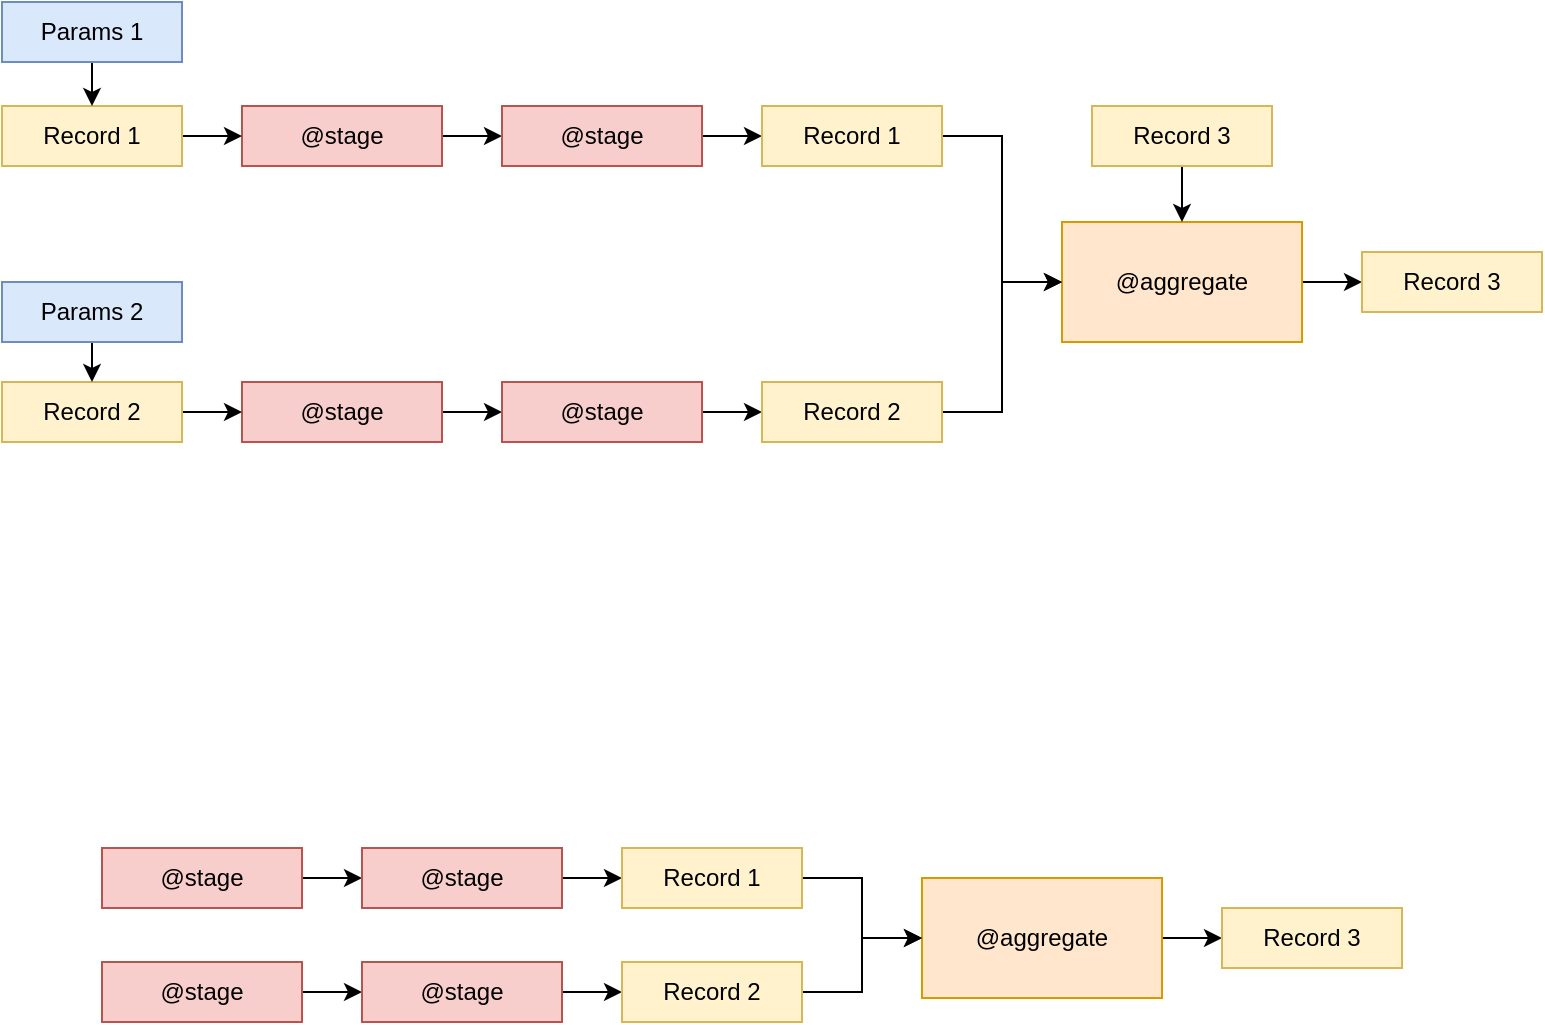 <mxfile version="19.0.2" type="device"><diagram id="Wf8hos1ye-cZ9KZ4F4ta" name="Page-1"><mxGraphModel dx="1422" dy="989" grid="1" gridSize="10" guides="1" tooltips="1" connect="1" arrows="1" fold="1" page="1" pageScale="1" pageWidth="850" pageHeight="1100" math="0" shadow="0"><root><mxCell id="0"/><mxCell id="1" parent="0"/><mxCell id="-RhlvBOafjgGIcSUfokM-11" style="edgeStyle=orthogonalEdgeStyle;rounded=0;orthogonalLoop=1;jettySize=auto;html=1;exitX=1;exitY=0.5;exitDx=0;exitDy=0;" parent="1" source="-RhlvBOafjgGIcSUfokM-1" target="-RhlvBOafjgGIcSUfokM-2" edge="1"><mxGeometry relative="1" as="geometry"/></mxCell><mxCell id="-RhlvBOafjgGIcSUfokM-1" value="@stage" style="rounded=0;whiteSpace=wrap;html=1;fillColor=#f8cecc;strokeColor=#b85450;" parent="1" vertex="1"><mxGeometry x="160" y="352" width="100" height="30" as="geometry"/></mxCell><mxCell id="-RhlvBOafjgGIcSUfokM-18" style="edgeStyle=orthogonalEdgeStyle;rounded=0;orthogonalLoop=1;jettySize=auto;html=1;exitX=1;exitY=0.5;exitDx=0;exitDy=0;entryX=0;entryY=0.5;entryDx=0;entryDy=0;" parent="1" source="-RhlvBOafjgGIcSUfokM-2" target="-RhlvBOafjgGIcSUfokM-16" edge="1"><mxGeometry relative="1" as="geometry"/></mxCell><mxCell id="-RhlvBOafjgGIcSUfokM-2" value="@stage" style="rounded=0;whiteSpace=wrap;html=1;fillColor=#f8cecc;strokeColor=#b85450;" parent="1" vertex="1"><mxGeometry x="290" y="352" width="100" height="30" as="geometry"/></mxCell><mxCell id="-RhlvBOafjgGIcSUfokM-15" style="edgeStyle=orthogonalEdgeStyle;rounded=0;orthogonalLoop=1;jettySize=auto;html=1;exitX=1;exitY=0.5;exitDx=0;exitDy=0;entryX=0;entryY=0.5;entryDx=0;entryDy=0;" parent="1" source="-RhlvBOafjgGIcSUfokM-3" target="-RhlvBOafjgGIcSUfokM-4" edge="1"><mxGeometry relative="1" as="geometry"/></mxCell><mxCell id="-RhlvBOafjgGIcSUfokM-3" value="@stage" style="rounded=0;whiteSpace=wrap;html=1;fillColor=#f8cecc;strokeColor=#b85450;" parent="1" vertex="1"><mxGeometry x="160" y="490" width="100" height="30" as="geometry"/></mxCell><mxCell id="-RhlvBOafjgGIcSUfokM-19" style="edgeStyle=orthogonalEdgeStyle;rounded=0;orthogonalLoop=1;jettySize=auto;html=1;exitX=1;exitY=0.5;exitDx=0;exitDy=0;entryX=0;entryY=0.5;entryDx=0;entryDy=0;" parent="1" source="-RhlvBOafjgGIcSUfokM-4" target="-RhlvBOafjgGIcSUfokM-17" edge="1"><mxGeometry relative="1" as="geometry"/></mxCell><mxCell id="-RhlvBOafjgGIcSUfokM-4" value="@stage" style="rounded=0;whiteSpace=wrap;html=1;fillColor=#f8cecc;strokeColor=#b85450;" parent="1" vertex="1"><mxGeometry x="290" y="490" width="100" height="30" as="geometry"/></mxCell><mxCell id="-RhlvBOafjgGIcSUfokM-25" style="edgeStyle=orthogonalEdgeStyle;rounded=0;orthogonalLoop=1;jettySize=auto;html=1;exitX=1;exitY=0.5;exitDx=0;exitDy=0;entryX=0;entryY=0.5;entryDx=0;entryDy=0;" parent="1" source="-RhlvBOafjgGIcSUfokM-5" target="-RhlvBOafjgGIcSUfokM-24" edge="1"><mxGeometry relative="1" as="geometry"/></mxCell><mxCell id="-RhlvBOafjgGIcSUfokM-5" value="@aggregate" style="rounded=0;whiteSpace=wrap;html=1;fillColor=#ffe6cc;strokeColor=#d79b00;" parent="1" vertex="1"><mxGeometry x="570" y="410" width="120" height="60" as="geometry"/></mxCell><mxCell id="-RhlvBOafjgGIcSUfokM-10" style="edgeStyle=orthogonalEdgeStyle;rounded=0;orthogonalLoop=1;jettySize=auto;html=1;exitX=1;exitY=0.5;exitDx=0;exitDy=0;entryX=0;entryY=0.5;entryDx=0;entryDy=0;" parent="1" source="-RhlvBOafjgGIcSUfokM-6" target="-RhlvBOafjgGIcSUfokM-1" edge="1"><mxGeometry relative="1" as="geometry"/></mxCell><mxCell id="-RhlvBOafjgGIcSUfokM-6" value="Record 1" style="rounded=0;whiteSpace=wrap;html=1;fillColor=#fff2cc;strokeColor=#d6b656;" parent="1" vertex="1"><mxGeometry x="40" y="352" width="90" height="30" as="geometry"/></mxCell><mxCell id="-RhlvBOafjgGIcSUfokM-14" style="edgeStyle=orthogonalEdgeStyle;rounded=0;orthogonalLoop=1;jettySize=auto;html=1;exitX=1;exitY=0.5;exitDx=0;exitDy=0;entryX=0;entryY=0.5;entryDx=0;entryDy=0;" parent="1" source="-RhlvBOafjgGIcSUfokM-7" target="-RhlvBOafjgGIcSUfokM-3" edge="1"><mxGeometry relative="1" as="geometry"/></mxCell><mxCell id="-RhlvBOafjgGIcSUfokM-7" value="Record 2" style="rounded=0;whiteSpace=wrap;html=1;fillColor=#fff2cc;strokeColor=#d6b656;" parent="1" vertex="1"><mxGeometry x="40" y="490" width="90" height="30" as="geometry"/></mxCell><mxCell id="-RhlvBOafjgGIcSUfokM-12" style="edgeStyle=orthogonalEdgeStyle;rounded=0;orthogonalLoop=1;jettySize=auto;html=1;exitX=0.5;exitY=1;exitDx=0;exitDy=0;" parent="1" source="-RhlvBOafjgGIcSUfokM-8" target="-RhlvBOafjgGIcSUfokM-6" edge="1"><mxGeometry relative="1" as="geometry"/></mxCell><mxCell id="-RhlvBOafjgGIcSUfokM-8" value="Params 1" style="rounded=0;whiteSpace=wrap;html=1;fillColor=#dae8fc;strokeColor=#6c8ebf;" parent="1" vertex="1"><mxGeometry x="40" y="300" width="90" height="30" as="geometry"/></mxCell><mxCell id="-RhlvBOafjgGIcSUfokM-13" style="edgeStyle=orthogonalEdgeStyle;rounded=0;orthogonalLoop=1;jettySize=auto;html=1;exitX=0.5;exitY=1;exitDx=0;exitDy=0;entryX=0.5;entryY=0;entryDx=0;entryDy=0;" parent="1" source="-RhlvBOafjgGIcSUfokM-9" target="-RhlvBOafjgGIcSUfokM-7" edge="1"><mxGeometry relative="1" as="geometry"/></mxCell><mxCell id="-RhlvBOafjgGIcSUfokM-9" value="Params 2" style="rounded=0;whiteSpace=wrap;html=1;fillColor=#dae8fc;strokeColor=#6c8ebf;" parent="1" vertex="1"><mxGeometry x="40" y="440" width="90" height="30" as="geometry"/></mxCell><mxCell id="-RhlvBOafjgGIcSUfokM-20" style="edgeStyle=orthogonalEdgeStyle;rounded=0;orthogonalLoop=1;jettySize=auto;html=1;exitX=1;exitY=0.5;exitDx=0;exitDy=0;entryX=0;entryY=0.5;entryDx=0;entryDy=0;" parent="1" source="-RhlvBOafjgGIcSUfokM-16" target="-RhlvBOafjgGIcSUfokM-5" edge="1"><mxGeometry relative="1" as="geometry"/></mxCell><mxCell id="-RhlvBOafjgGIcSUfokM-16" value="Record 1" style="rounded=0;whiteSpace=wrap;html=1;fillColor=#fff2cc;strokeColor=#d6b656;" parent="1" vertex="1"><mxGeometry x="420" y="352" width="90" height="30" as="geometry"/></mxCell><mxCell id="-RhlvBOafjgGIcSUfokM-21" style="edgeStyle=orthogonalEdgeStyle;rounded=0;orthogonalLoop=1;jettySize=auto;html=1;exitX=1;exitY=0.5;exitDx=0;exitDy=0;entryX=0;entryY=0.5;entryDx=0;entryDy=0;" parent="1" source="-RhlvBOafjgGIcSUfokM-17" target="-RhlvBOafjgGIcSUfokM-5" edge="1"><mxGeometry relative="1" as="geometry"/></mxCell><mxCell id="-RhlvBOafjgGIcSUfokM-17" value="Record 2" style="rounded=0;whiteSpace=wrap;html=1;fillColor=#fff2cc;strokeColor=#d6b656;" parent="1" vertex="1"><mxGeometry x="420" y="490" width="90" height="30" as="geometry"/></mxCell><mxCell id="-RhlvBOafjgGIcSUfokM-23" style="edgeStyle=orthogonalEdgeStyle;rounded=0;orthogonalLoop=1;jettySize=auto;html=1;exitX=0.5;exitY=1;exitDx=0;exitDy=0;entryX=0.5;entryY=0;entryDx=0;entryDy=0;" parent="1" source="-RhlvBOafjgGIcSUfokM-22" target="-RhlvBOafjgGIcSUfokM-5" edge="1"><mxGeometry relative="1" as="geometry"/></mxCell><mxCell id="-RhlvBOafjgGIcSUfokM-22" value="Record 3" style="rounded=0;whiteSpace=wrap;html=1;fillColor=#fff2cc;strokeColor=#d6b656;" parent="1" vertex="1"><mxGeometry x="585" y="352" width="90" height="30" as="geometry"/></mxCell><mxCell id="-RhlvBOafjgGIcSUfokM-24" value="Record 3" style="rounded=0;whiteSpace=wrap;html=1;fillColor=#fff2cc;strokeColor=#d6b656;" parent="1" vertex="1"><mxGeometry x="720" y="425" width="90" height="30" as="geometry"/></mxCell><mxCell id="-RhlvBOafjgGIcSUfokM-26" style="edgeStyle=orthogonalEdgeStyle;rounded=0;orthogonalLoop=1;jettySize=auto;html=1;exitX=1;exitY=0.5;exitDx=0;exitDy=0;" parent="1" source="-RhlvBOafjgGIcSUfokM-27" target="-RhlvBOafjgGIcSUfokM-29" edge="1"><mxGeometry relative="1" as="geometry"/></mxCell><mxCell id="-RhlvBOafjgGIcSUfokM-27" value="@stage" style="rounded=0;whiteSpace=wrap;html=1;fillColor=#f8cecc;strokeColor=#b85450;fontStyle=0" parent="1" vertex="1"><mxGeometry x="90" y="723" width="100" height="30" as="geometry"/></mxCell><mxCell id="-RhlvBOafjgGIcSUfokM-28" style="edgeStyle=orthogonalEdgeStyle;rounded=0;orthogonalLoop=1;jettySize=auto;html=1;exitX=1;exitY=0.5;exitDx=0;exitDy=0;entryX=0;entryY=0.5;entryDx=0;entryDy=0;" parent="1" source="-RhlvBOafjgGIcSUfokM-29" target="-RhlvBOafjgGIcSUfokM-45" edge="1"><mxGeometry relative="1" as="geometry"/></mxCell><mxCell id="-RhlvBOafjgGIcSUfokM-29" value="@stage" style="rounded=0;whiteSpace=wrap;html=1;fillColor=#f8cecc;strokeColor=#b85450;fontStyle=0" parent="1" vertex="1"><mxGeometry x="220" y="723" width="100" height="30" as="geometry"/></mxCell><mxCell id="-RhlvBOafjgGIcSUfokM-30" style="edgeStyle=orthogonalEdgeStyle;rounded=0;orthogonalLoop=1;jettySize=auto;html=1;exitX=1;exitY=0.5;exitDx=0;exitDy=0;entryX=0;entryY=0.5;entryDx=0;entryDy=0;" parent="1" source="-RhlvBOafjgGIcSUfokM-31" target="-RhlvBOafjgGIcSUfokM-33" edge="1"><mxGeometry relative="1" as="geometry"/></mxCell><mxCell id="-RhlvBOafjgGIcSUfokM-31" value="@stage" style="rounded=0;whiteSpace=wrap;html=1;fillColor=#f8cecc;strokeColor=#b85450;fontStyle=0" parent="1" vertex="1"><mxGeometry x="90" y="780" width="100" height="30" as="geometry"/></mxCell><mxCell id="-RhlvBOafjgGIcSUfokM-32" style="edgeStyle=orthogonalEdgeStyle;rounded=0;orthogonalLoop=1;jettySize=auto;html=1;exitX=1;exitY=0.5;exitDx=0;exitDy=0;entryX=0;entryY=0.5;entryDx=0;entryDy=0;" parent="1" source="-RhlvBOafjgGIcSUfokM-33" target="-RhlvBOafjgGIcSUfokM-47" edge="1"><mxGeometry relative="1" as="geometry"/></mxCell><mxCell id="-RhlvBOafjgGIcSUfokM-33" value="@stage" style="rounded=0;whiteSpace=wrap;html=1;fillColor=#f8cecc;strokeColor=#b85450;fontStyle=0" parent="1" vertex="1"><mxGeometry x="220" y="780" width="100" height="30" as="geometry"/></mxCell><mxCell id="-RhlvBOafjgGIcSUfokM-34" style="edgeStyle=orthogonalEdgeStyle;rounded=0;orthogonalLoop=1;jettySize=auto;html=1;exitX=1;exitY=0.5;exitDx=0;exitDy=0;entryX=0;entryY=0.5;entryDx=0;entryDy=0;" parent="1" source="-RhlvBOafjgGIcSUfokM-35" target="-RhlvBOafjgGIcSUfokM-50" edge="1"><mxGeometry relative="1" as="geometry"/></mxCell><mxCell id="-RhlvBOafjgGIcSUfokM-35" value="@aggregate" style="rounded=0;whiteSpace=wrap;html=1;fillColor=#ffe6cc;strokeColor=#d79b00;fontStyle=0" parent="1" vertex="1"><mxGeometry x="500" y="738" width="120" height="60" as="geometry"/></mxCell><mxCell id="-RhlvBOafjgGIcSUfokM-44" style="edgeStyle=orthogonalEdgeStyle;rounded=0;orthogonalLoop=1;jettySize=auto;html=1;exitX=1;exitY=0.5;exitDx=0;exitDy=0;entryX=0;entryY=0.5;entryDx=0;entryDy=0;" parent="1" source="-RhlvBOafjgGIcSUfokM-45" target="-RhlvBOafjgGIcSUfokM-35" edge="1"><mxGeometry relative="1" as="geometry"/></mxCell><mxCell id="-RhlvBOafjgGIcSUfokM-45" value="Record 1" style="rounded=0;whiteSpace=wrap;html=1;fillColor=#fff2cc;strokeColor=#d6b656;" parent="1" vertex="1"><mxGeometry x="350" y="723" width="90" height="30" as="geometry"/></mxCell><mxCell id="-RhlvBOafjgGIcSUfokM-46" style="edgeStyle=orthogonalEdgeStyle;rounded=0;orthogonalLoop=1;jettySize=auto;html=1;exitX=1;exitY=0.5;exitDx=0;exitDy=0;entryX=0;entryY=0.5;entryDx=0;entryDy=0;" parent="1" source="-RhlvBOafjgGIcSUfokM-47" target="-RhlvBOafjgGIcSUfokM-35" edge="1"><mxGeometry relative="1" as="geometry"/></mxCell><mxCell id="-RhlvBOafjgGIcSUfokM-47" value="Record 2" style="rounded=0;whiteSpace=wrap;html=1;fillColor=#fff2cc;strokeColor=#d6b656;" parent="1" vertex="1"><mxGeometry x="350" y="780" width="90" height="30" as="geometry"/></mxCell><mxCell id="-RhlvBOafjgGIcSUfokM-50" value="Record 3" style="rounded=0;whiteSpace=wrap;html=1;fillColor=#fff2cc;strokeColor=#d6b656;" parent="1" vertex="1"><mxGeometry x="650" y="753" width="90" height="30" as="geometry"/></mxCell></root></mxGraphModel></diagram></mxfile>